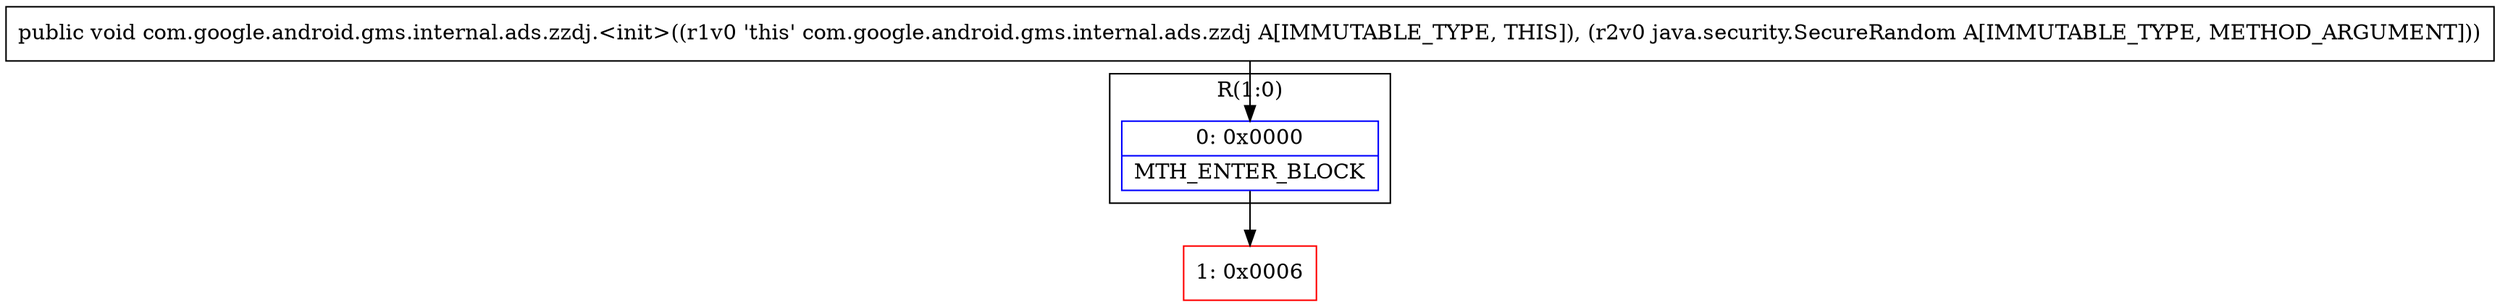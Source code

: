 digraph "CFG forcom.google.android.gms.internal.ads.zzdj.\<init\>(Ljava\/security\/SecureRandom;)V" {
subgraph cluster_Region_153927106 {
label = "R(1:0)";
node [shape=record,color=blue];
Node_0 [shape=record,label="{0\:\ 0x0000|MTH_ENTER_BLOCK\l}"];
}
Node_1 [shape=record,color=red,label="{1\:\ 0x0006}"];
MethodNode[shape=record,label="{public void com.google.android.gms.internal.ads.zzdj.\<init\>((r1v0 'this' com.google.android.gms.internal.ads.zzdj A[IMMUTABLE_TYPE, THIS]), (r2v0 java.security.SecureRandom A[IMMUTABLE_TYPE, METHOD_ARGUMENT])) }"];
MethodNode -> Node_0;
Node_0 -> Node_1;
}

